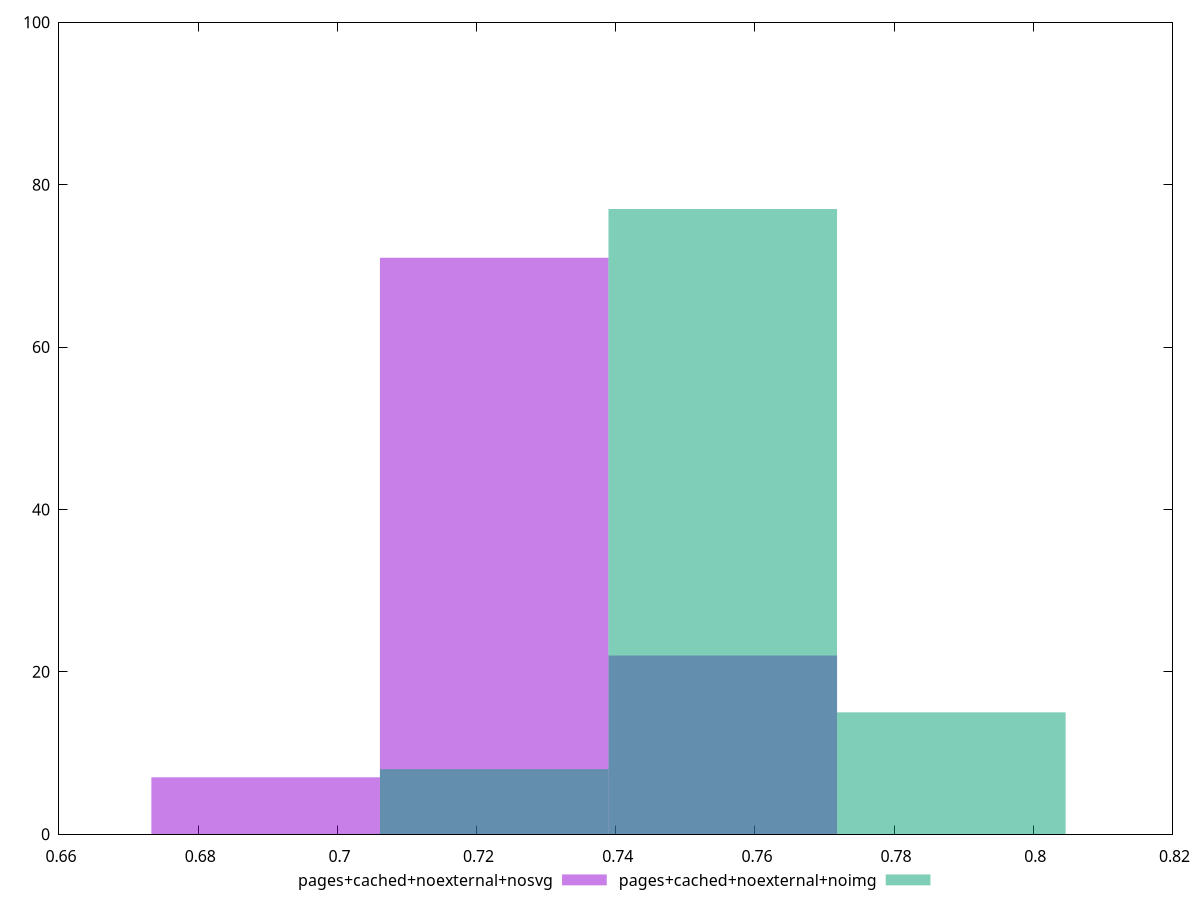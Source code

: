 reset
set terminal svg size 640, 500 enhanced background rgb 'white'
set output "report_00007_2020-12-11T15:55:29.892Z/meta/score/comparison/histogram/7_vs_8.svg"

$pagesCachedNoexternalNosvg <<EOF
0.7553781900360065 22
0.722535660034441 71
0.6896931300328755 7
EOF

$pagesCachedNoexternalNoimg <<EOF
0.7553781900360065 77
0.7882207200375719 15
0.722535660034441 8
EOF

set key outside below
set boxwidth 0.0328425300015655
set yrange [0:100]
set style fill transparent solid 0.5 noborder

plot \
  $pagesCachedNoexternalNosvg title "pages+cached+noexternal+nosvg" with boxes, \
  $pagesCachedNoexternalNoimg title "pages+cached+noexternal+noimg" with boxes, \


reset